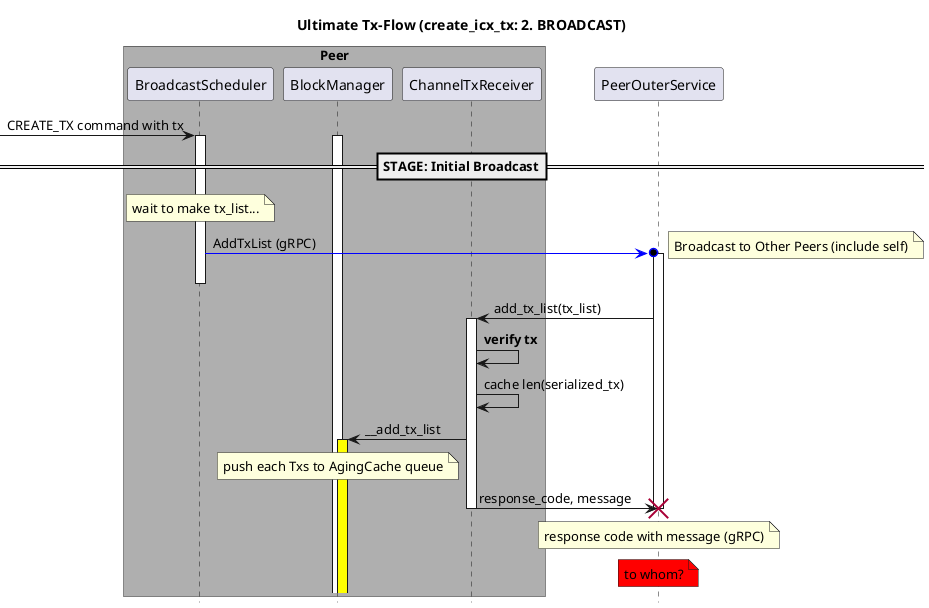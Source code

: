 @startuml
title Ultimate Tx-Flow (create_icx_tx: 2. BROADCAST)
hide footbox

box "Peer" #AFAFAF
    participant BroadcastScheduler as broadcaster
    participant BlockManager as block_manager
    participant ChannelTxReceiver as tx_receiver
end box

participant PeerOuterService as peer_outer

[-> broadcaster: CREATE_TX command with tx
activate broadcaster
==STAGE: Initial Broadcast==

activate block_manager
note over broadcaster: wait to make tx_list...
broadcaster -[#blue]>o peer_outer: AddTxList (gRPC)
note right: Broadcast to Other Peers (include self)
activate peer_outer
deactivate broadcaster

' --- Another Peer
peer_outer -> tx_receiver: add_tx_list(tx_list)
activate tx_receiver
tx_receiver -> tx_receiver: **verify tx**
tx_receiver -> tx_receiver: cache len(serialized_tx)

tx_receiver -> block_manager: __add_tx_list
note over block_manager: push each Txs to AgingCache queue
activate block_manager #yellow
tx_receiver -> peer_outer: response_code, message
deactivate tx_receiver

note over peer_outer: response code with message (gRPC)
note over peer_outer #red: to whom?
destroy peer_outer
@enduml
